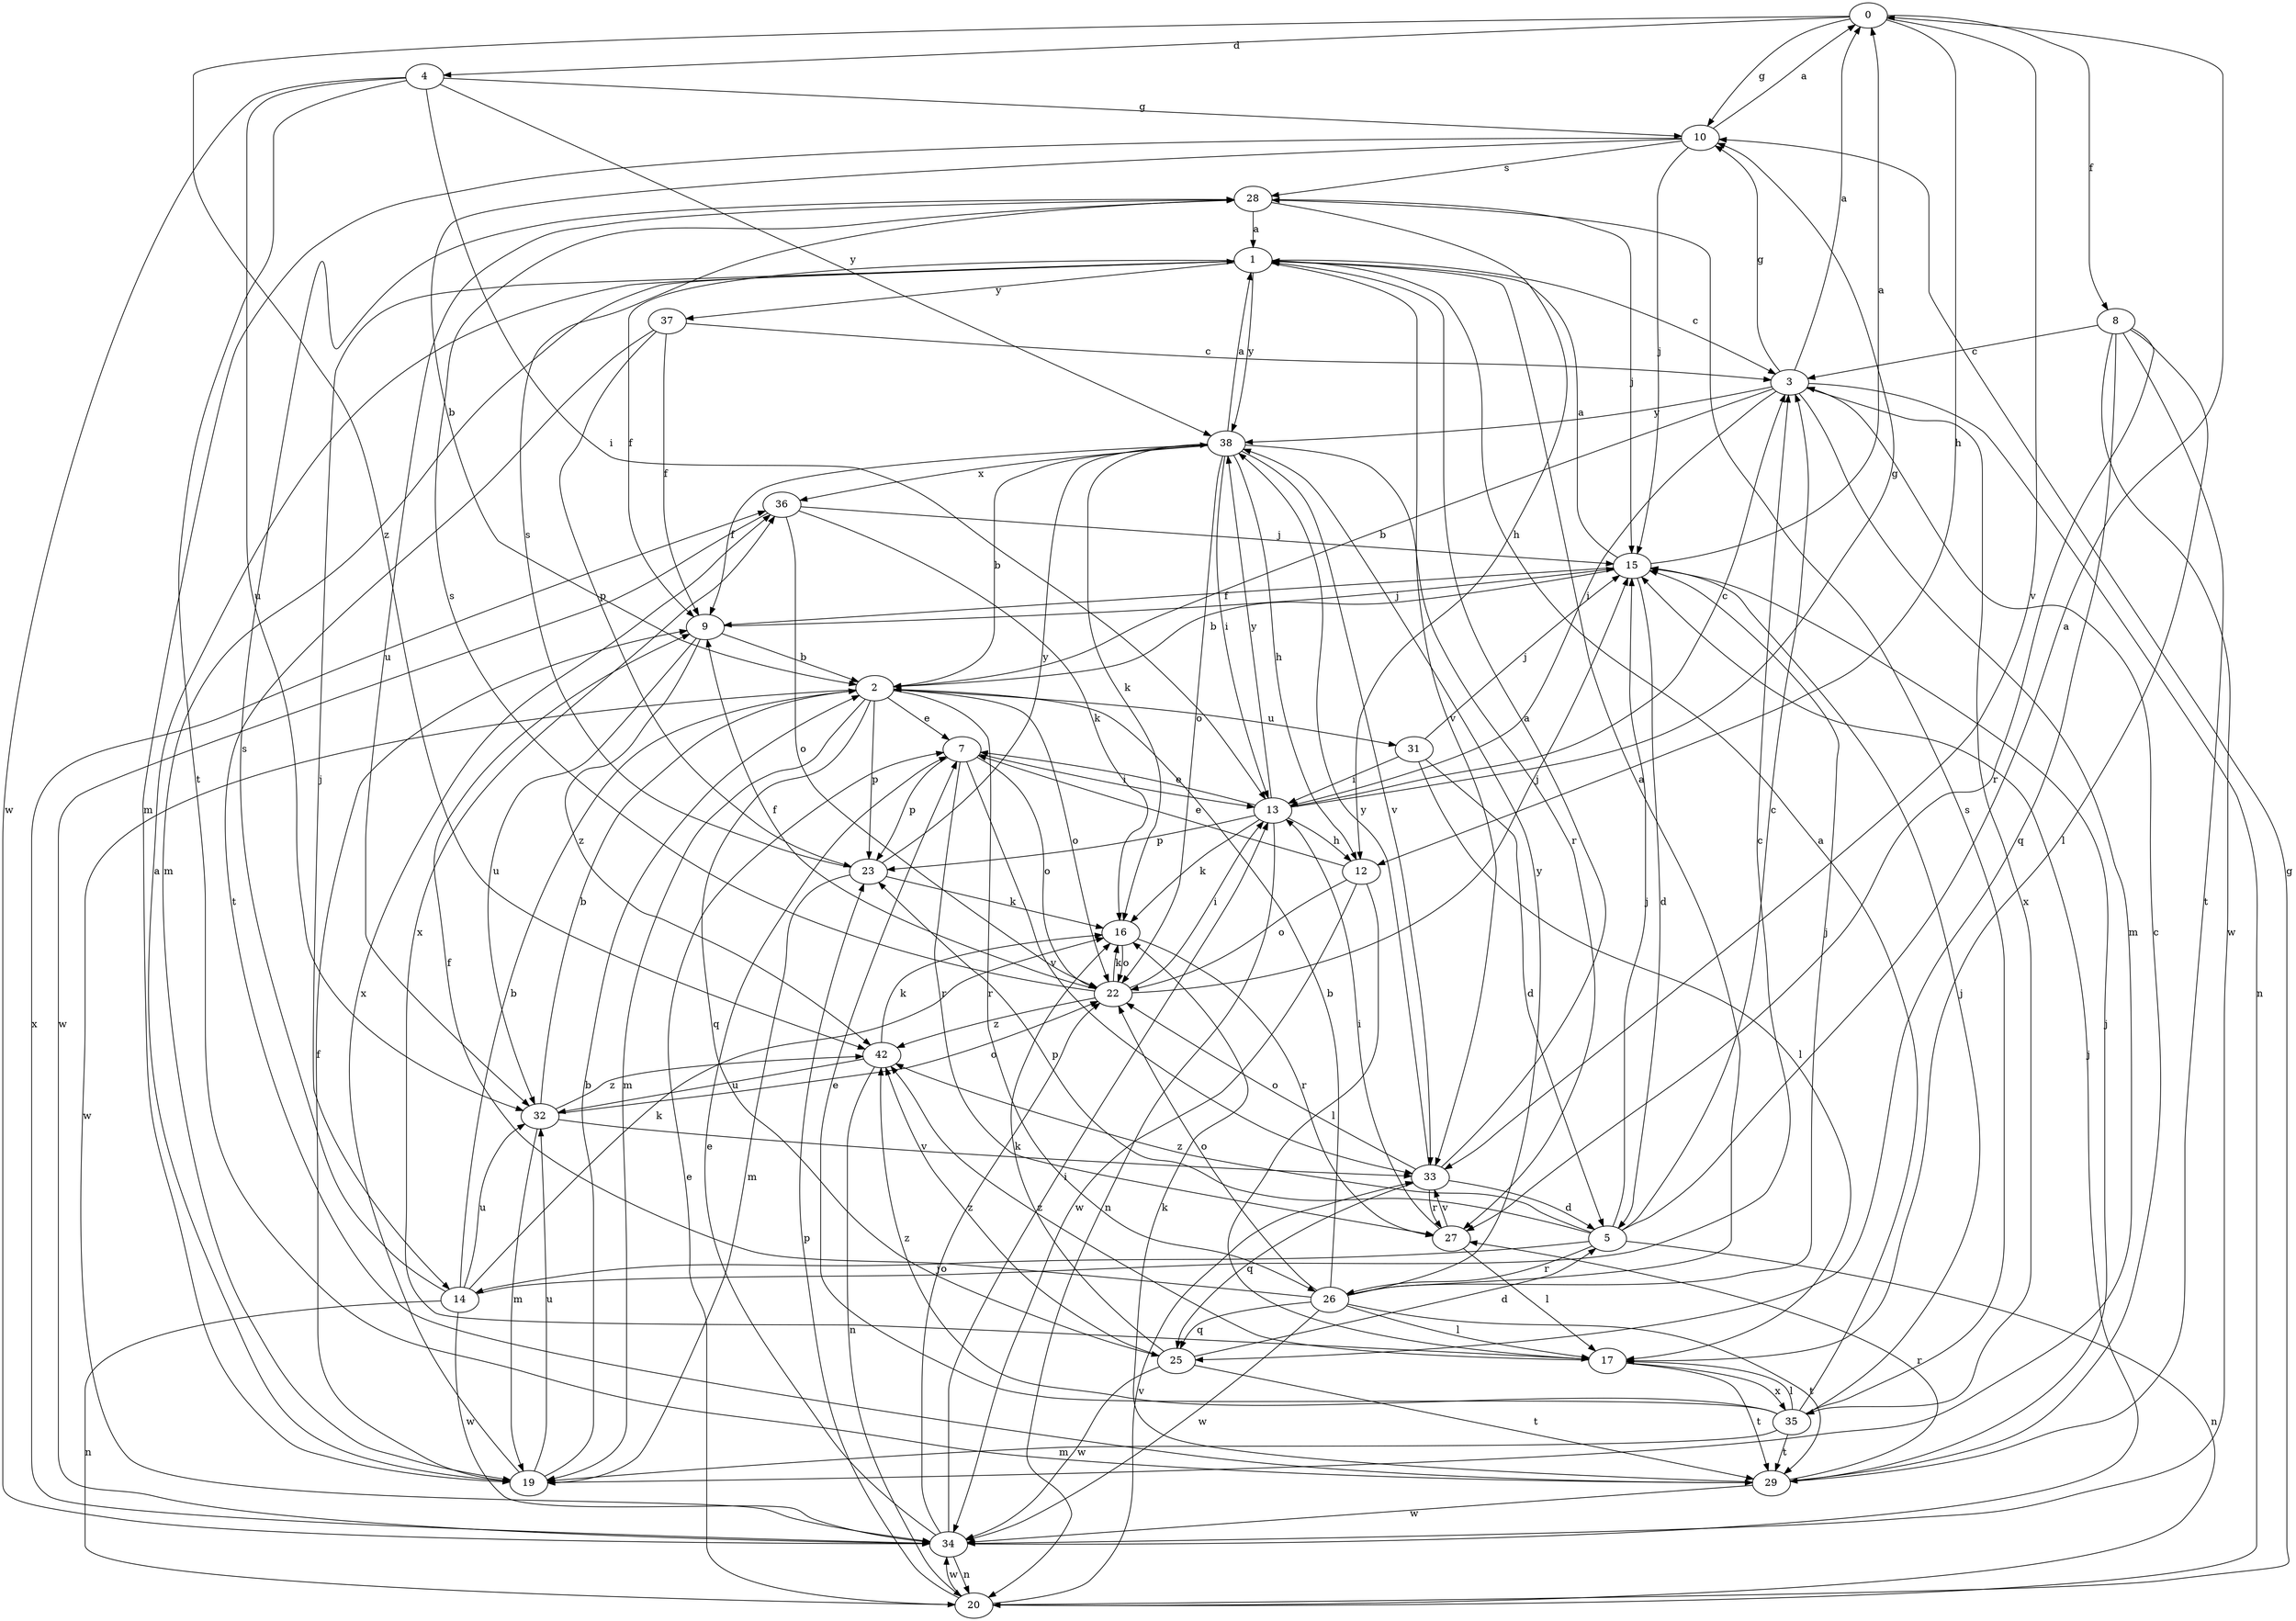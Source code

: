 strict digraph  {
0;
1;
2;
3;
4;
5;
7;
8;
9;
10;
12;
13;
14;
15;
16;
17;
19;
20;
22;
23;
25;
26;
27;
28;
29;
31;
32;
33;
34;
35;
36;
37;
38;
42;
0 -> 4  [label=d];
0 -> 8  [label=f];
0 -> 10  [label=g];
0 -> 12  [label=h];
0 -> 33  [label=v];
0 -> 42  [label=z];
1 -> 3  [label=c];
1 -> 9  [label=f];
1 -> 14  [label=j];
1 -> 19  [label=m];
1 -> 33  [label=v];
1 -> 37  [label=y];
1 -> 38  [label=y];
2 -> 7  [label=e];
2 -> 19  [label=m];
2 -> 22  [label=o];
2 -> 23  [label=p];
2 -> 25  [label=q];
2 -> 26  [label=r];
2 -> 31  [label=u];
2 -> 34  [label=w];
3 -> 0  [label=a];
3 -> 2  [label=b];
3 -> 10  [label=g];
3 -> 13  [label=i];
3 -> 19  [label=m];
3 -> 20  [label=n];
3 -> 35  [label=x];
3 -> 38  [label=y];
4 -> 10  [label=g];
4 -> 13  [label=i];
4 -> 29  [label=t];
4 -> 32  [label=u];
4 -> 34  [label=w];
4 -> 38  [label=y];
5 -> 0  [label=a];
5 -> 3  [label=c];
5 -> 14  [label=j];
5 -> 15  [label=j];
5 -> 20  [label=n];
5 -> 23  [label=p];
5 -> 26  [label=r];
5 -> 42  [label=z];
7 -> 13  [label=i];
7 -> 22  [label=o];
7 -> 23  [label=p];
7 -> 27  [label=r];
7 -> 33  [label=v];
8 -> 3  [label=c];
8 -> 17  [label=l];
8 -> 25  [label=q];
8 -> 27  [label=r];
8 -> 29  [label=t];
8 -> 34  [label=w];
9 -> 2  [label=b];
9 -> 15  [label=j];
9 -> 32  [label=u];
9 -> 42  [label=z];
10 -> 0  [label=a];
10 -> 2  [label=b];
10 -> 15  [label=j];
10 -> 19  [label=m];
10 -> 28  [label=s];
12 -> 7  [label=e];
12 -> 17  [label=l];
12 -> 22  [label=o];
12 -> 34  [label=w];
13 -> 3  [label=c];
13 -> 7  [label=e];
13 -> 10  [label=g];
13 -> 12  [label=h];
13 -> 16  [label=k];
13 -> 20  [label=n];
13 -> 23  [label=p];
13 -> 38  [label=y];
14 -> 2  [label=b];
14 -> 3  [label=c];
14 -> 16  [label=k];
14 -> 20  [label=n];
14 -> 28  [label=s];
14 -> 32  [label=u];
14 -> 34  [label=w];
15 -> 0  [label=a];
15 -> 1  [label=a];
15 -> 2  [label=b];
15 -> 5  [label=d];
15 -> 9  [label=f];
16 -> 22  [label=o];
16 -> 27  [label=r];
17 -> 29  [label=t];
17 -> 35  [label=x];
17 -> 36  [label=x];
17 -> 42  [label=z];
19 -> 1  [label=a];
19 -> 2  [label=b];
19 -> 9  [label=f];
19 -> 32  [label=u];
19 -> 36  [label=x];
20 -> 7  [label=e];
20 -> 10  [label=g];
20 -> 23  [label=p];
20 -> 33  [label=v];
20 -> 34  [label=w];
22 -> 9  [label=f];
22 -> 13  [label=i];
22 -> 15  [label=j];
22 -> 16  [label=k];
22 -> 28  [label=s];
22 -> 42  [label=z];
23 -> 16  [label=k];
23 -> 19  [label=m];
23 -> 28  [label=s];
23 -> 38  [label=y];
25 -> 5  [label=d];
25 -> 16  [label=k];
25 -> 29  [label=t];
25 -> 34  [label=w];
25 -> 42  [label=z];
26 -> 1  [label=a];
26 -> 2  [label=b];
26 -> 9  [label=f];
26 -> 15  [label=j];
26 -> 17  [label=l];
26 -> 22  [label=o];
26 -> 25  [label=q];
26 -> 29  [label=t];
26 -> 34  [label=w];
26 -> 38  [label=y];
27 -> 13  [label=i];
27 -> 17  [label=l];
27 -> 33  [label=v];
28 -> 1  [label=a];
28 -> 12  [label=h];
28 -> 15  [label=j];
28 -> 32  [label=u];
29 -> 3  [label=c];
29 -> 15  [label=j];
29 -> 16  [label=k];
29 -> 27  [label=r];
29 -> 34  [label=w];
31 -> 5  [label=d];
31 -> 13  [label=i];
31 -> 15  [label=j];
31 -> 17  [label=l];
32 -> 2  [label=b];
32 -> 19  [label=m];
32 -> 22  [label=o];
32 -> 33  [label=v];
32 -> 42  [label=z];
33 -> 1  [label=a];
33 -> 5  [label=d];
33 -> 22  [label=o];
33 -> 25  [label=q];
33 -> 27  [label=r];
33 -> 38  [label=y];
34 -> 7  [label=e];
34 -> 13  [label=i];
34 -> 15  [label=j];
34 -> 20  [label=n];
34 -> 22  [label=o];
34 -> 36  [label=x];
35 -> 1  [label=a];
35 -> 7  [label=e];
35 -> 15  [label=j];
35 -> 17  [label=l];
35 -> 19  [label=m];
35 -> 28  [label=s];
35 -> 29  [label=t];
35 -> 42  [label=z];
36 -> 15  [label=j];
36 -> 16  [label=k];
36 -> 22  [label=o];
36 -> 34  [label=w];
37 -> 3  [label=c];
37 -> 9  [label=f];
37 -> 23  [label=p];
37 -> 29  [label=t];
38 -> 1  [label=a];
38 -> 2  [label=b];
38 -> 9  [label=f];
38 -> 12  [label=h];
38 -> 13  [label=i];
38 -> 16  [label=k];
38 -> 22  [label=o];
38 -> 27  [label=r];
38 -> 33  [label=v];
38 -> 36  [label=x];
42 -> 16  [label=k];
42 -> 20  [label=n];
42 -> 32  [label=u];
}
